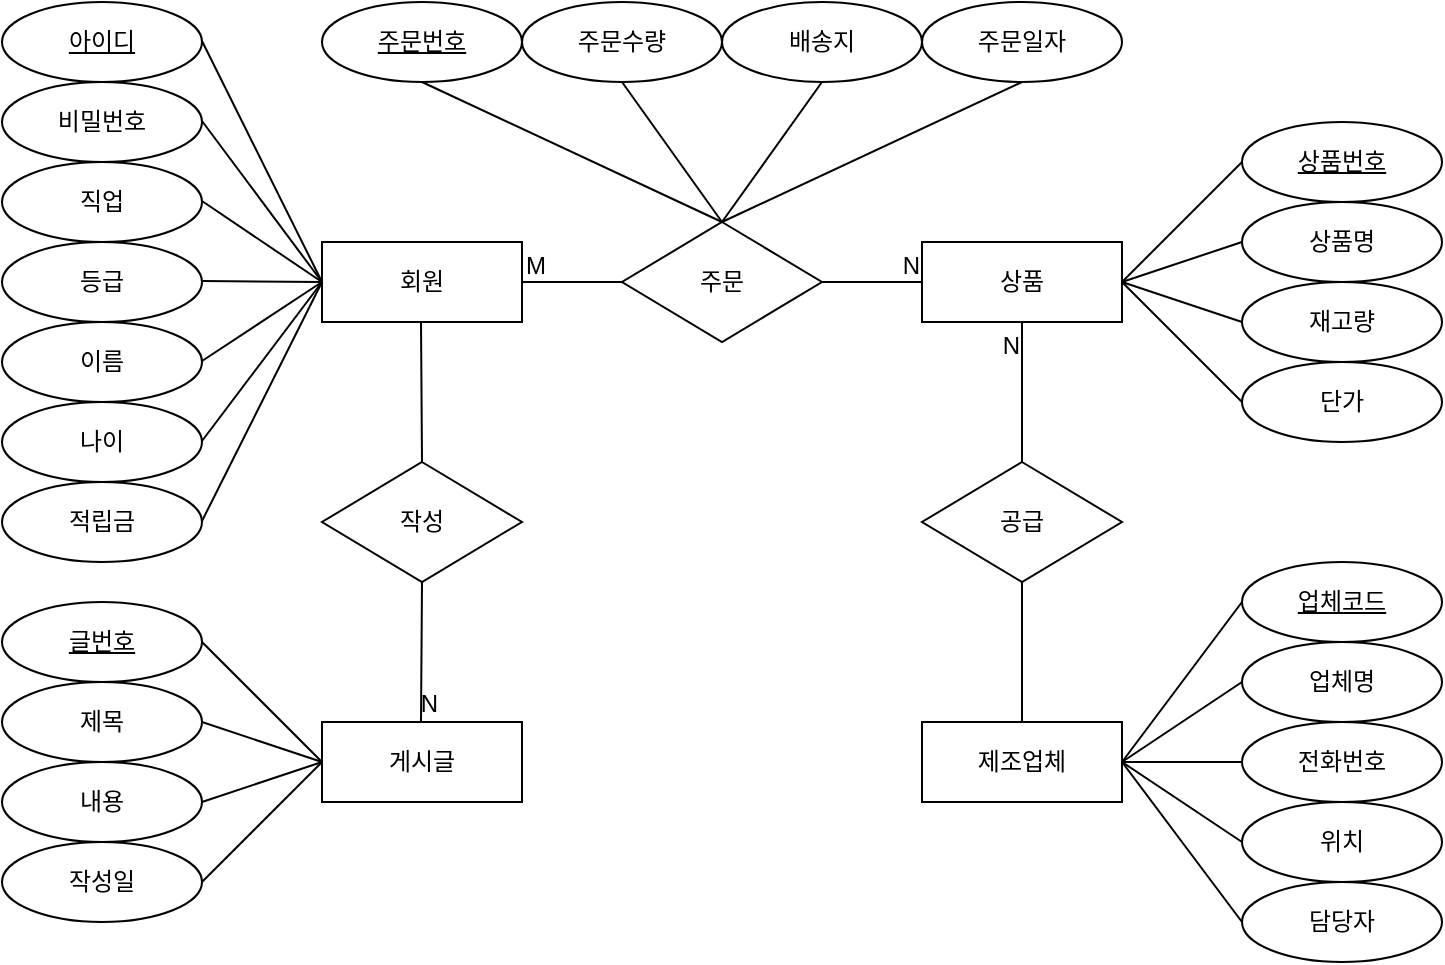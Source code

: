 <mxfile>
    <diagram id="Q1oLHlw_26XbJwxwo8_h" name="Page-1">
        <mxGraphModel dx="702" dy="563" grid="1" gridSize="10" guides="1" tooltips="1" connect="1" arrows="1" fold="1" page="1" pageScale="1" pageWidth="850" pageHeight="1100" math="0" shadow="0">
            <root>
                <mxCell id="0"/>
                <mxCell id="1" parent="0"/>
                <mxCell id="2" value="&lt;div&gt;회원&lt;/div&gt;" style="whiteSpace=wrap;html=1;align=center;" parent="1" vertex="1">
                    <mxGeometry x="160" y="120" width="100" height="40" as="geometry"/>
                </mxCell>
                <mxCell id="4" value="비밀번호" style="ellipse;whiteSpace=wrap;html=1;align=center;" parent="1" vertex="1">
                    <mxGeometry y="40" width="100" height="40" as="geometry"/>
                </mxCell>
                <mxCell id="5" value="아이디" style="ellipse;whiteSpace=wrap;html=1;align=center;fontStyle=4;" parent="1" vertex="1">
                    <mxGeometry width="100" height="40" as="geometry"/>
                </mxCell>
                <mxCell id="6" value="이름" style="ellipse;whiteSpace=wrap;html=1;align=center;" parent="1" vertex="1">
                    <mxGeometry y="160" width="100" height="40" as="geometry"/>
                </mxCell>
                <mxCell id="10" value="나이" style="ellipse;whiteSpace=wrap;html=1;align=center;" parent="1" vertex="1">
                    <mxGeometry y="200" width="100" height="40" as="geometry"/>
                </mxCell>
                <mxCell id="11" value="직업" style="ellipse;whiteSpace=wrap;html=1;align=center;" parent="1" vertex="1">
                    <mxGeometry y="80" width="100" height="40" as="geometry"/>
                </mxCell>
                <mxCell id="13" value="등급" style="ellipse;whiteSpace=wrap;html=1;align=center;" parent="1" vertex="1">
                    <mxGeometry y="120" width="100" height="40" as="geometry"/>
                </mxCell>
                <mxCell id="14" value="적립금" style="ellipse;whiteSpace=wrap;html=1;align=center;" parent="1" vertex="1">
                    <mxGeometry y="240" width="100" height="40" as="geometry"/>
                </mxCell>
                <mxCell id="17" value="" style="endArrow=none;html=1;rounded=0;entryX=0;entryY=0.5;entryDx=0;entryDy=0;" parent="1" target="2" edge="1">
                    <mxGeometry relative="1" as="geometry">
                        <mxPoint x="100" y="19.5" as="sourcePoint"/>
                        <mxPoint x="180" y="110" as="targetPoint"/>
                    </mxGeometry>
                </mxCell>
                <mxCell id="19" value="" style="endArrow=none;html=1;rounded=0;entryX=0;entryY=0.5;entryDx=0;entryDy=0;" parent="1" target="2" edge="1">
                    <mxGeometry relative="1" as="geometry">
                        <mxPoint x="100" y="59.5" as="sourcePoint"/>
                        <mxPoint x="170" y="140" as="targetPoint"/>
                    </mxGeometry>
                </mxCell>
                <mxCell id="21" value="" style="endArrow=none;html=1;rounded=0;entryX=0;entryY=0.5;entryDx=0;entryDy=0;" parent="1" target="2" edge="1">
                    <mxGeometry relative="1" as="geometry">
                        <mxPoint x="100" y="99.5" as="sourcePoint"/>
                        <mxPoint x="170" y="140" as="targetPoint"/>
                    </mxGeometry>
                </mxCell>
                <mxCell id="24" value="" style="endArrow=none;html=1;rounded=0;entryX=0;entryY=0.5;entryDx=0;entryDy=0;" parent="1" target="2" edge="1">
                    <mxGeometry relative="1" as="geometry">
                        <mxPoint x="100" y="139.5" as="sourcePoint"/>
                        <mxPoint x="170" y="140" as="targetPoint"/>
                    </mxGeometry>
                </mxCell>
                <mxCell id="25" value="" style="endArrow=none;html=1;rounded=0;entryX=0;entryY=0.5;entryDx=0;entryDy=0;" parent="1" target="2" edge="1">
                    <mxGeometry relative="1" as="geometry">
                        <mxPoint x="100" y="179.5" as="sourcePoint"/>
                        <mxPoint x="170" y="140" as="targetPoint"/>
                    </mxGeometry>
                </mxCell>
                <mxCell id="26" value="" style="endArrow=none;html=1;rounded=0;entryX=0;entryY=0.5;entryDx=0;entryDy=0;" parent="1" target="2" edge="1">
                    <mxGeometry relative="1" as="geometry">
                        <mxPoint x="100" y="219.5" as="sourcePoint"/>
                        <mxPoint x="170" y="150" as="targetPoint"/>
                    </mxGeometry>
                </mxCell>
                <mxCell id="27" value="" style="endArrow=none;html=1;rounded=0;entryX=0;entryY=0.5;entryDx=0;entryDy=0;" parent="1" target="2" edge="1">
                    <mxGeometry relative="1" as="geometry">
                        <mxPoint x="100" y="259.5" as="sourcePoint"/>
                        <mxPoint x="170" y="140" as="targetPoint"/>
                    </mxGeometry>
                </mxCell>
                <mxCell id="28" value="상품" style="whiteSpace=wrap;html=1;align=center;" parent="1" vertex="1">
                    <mxGeometry x="460" y="120" width="100" height="40" as="geometry"/>
                </mxCell>
                <mxCell id="29" value="상품번호" style="ellipse;whiteSpace=wrap;html=1;align=center;fontStyle=4;" parent="1" vertex="1">
                    <mxGeometry x="620" y="60" width="100" height="40" as="geometry"/>
                </mxCell>
                <mxCell id="30" value="재고량" style="ellipse;whiteSpace=wrap;html=1;align=center;" parent="1" vertex="1">
                    <mxGeometry x="620" y="140" width="100" height="40" as="geometry"/>
                </mxCell>
                <mxCell id="31" value="상품명" style="ellipse;whiteSpace=wrap;html=1;align=center;" parent="1" vertex="1">
                    <mxGeometry x="620" y="100" width="100" height="40" as="geometry"/>
                </mxCell>
                <mxCell id="32" value="단가" style="ellipse;whiteSpace=wrap;html=1;align=center;" parent="1" vertex="1">
                    <mxGeometry x="620" y="180" width="100" height="40" as="geometry"/>
                </mxCell>
                <mxCell id="33" value="" style="endArrow=none;html=1;rounded=0;entryX=0;entryY=0.5;entryDx=0;entryDy=0;exitX=1;exitY=0.5;exitDx=0;exitDy=0;" parent="1" source="28" target="29" edge="1">
                    <mxGeometry relative="1" as="geometry">
                        <mxPoint x="545" y="139.5" as="sourcePoint"/>
                        <mxPoint x="705" y="139.5" as="targetPoint"/>
                    </mxGeometry>
                </mxCell>
                <mxCell id="34" value="" style="endArrow=none;html=1;rounded=0;entryX=0;entryY=0.5;entryDx=0;entryDy=0;exitX=1;exitY=0.5;exitDx=0;exitDy=0;" parent="1" source="28" target="31" edge="1">
                    <mxGeometry relative="1" as="geometry">
                        <mxPoint x="545" y="139.5" as="sourcePoint"/>
                        <mxPoint x="705" y="139.5" as="targetPoint"/>
                    </mxGeometry>
                </mxCell>
                <mxCell id="35" value="" style="endArrow=none;html=1;rounded=0;entryX=0;entryY=0.5;entryDx=0;entryDy=0;exitX=1;exitY=0.5;exitDx=0;exitDy=0;" parent="1" source="28" target="30" edge="1">
                    <mxGeometry relative="1" as="geometry">
                        <mxPoint x="550" y="139.5" as="sourcePoint"/>
                        <mxPoint x="710" y="139.5" as="targetPoint"/>
                    </mxGeometry>
                </mxCell>
                <mxCell id="36" value="" style="endArrow=none;html=1;rounded=0;exitX=1;exitY=0.5;exitDx=0;exitDy=0;entryX=0;entryY=0.5;entryDx=0;entryDy=0;" parent="1" source="28" target="32" edge="1">
                    <mxGeometry relative="1" as="geometry">
                        <mxPoint x="440" y="199.5" as="sourcePoint"/>
                        <mxPoint x="600" y="199.5" as="targetPoint"/>
                    </mxGeometry>
                </mxCell>
                <mxCell id="38" value="제조업체" style="whiteSpace=wrap;html=1;align=center;" parent="1" vertex="1">
                    <mxGeometry x="460" y="360" width="100" height="40" as="geometry"/>
                </mxCell>
                <mxCell id="39" value="업체코드" style="ellipse;whiteSpace=wrap;html=1;align=center;fontStyle=4;" parent="1" vertex="1">
                    <mxGeometry x="620" y="280" width="100" height="40" as="geometry"/>
                </mxCell>
                <mxCell id="40" value="업체명" style="ellipse;whiteSpace=wrap;html=1;align=center;" parent="1" vertex="1">
                    <mxGeometry x="620" y="320" width="100" height="40" as="geometry"/>
                </mxCell>
                <mxCell id="41" value="전화번호" style="ellipse;whiteSpace=wrap;html=1;align=center;" parent="1" vertex="1">
                    <mxGeometry x="620" y="360" width="100" height="40" as="geometry"/>
                </mxCell>
                <mxCell id="42" value="위치" style="ellipse;whiteSpace=wrap;html=1;align=center;" parent="1" vertex="1">
                    <mxGeometry x="620" y="400" width="100" height="40" as="geometry"/>
                </mxCell>
                <mxCell id="43" value="담당자" style="ellipse;whiteSpace=wrap;html=1;align=center;" parent="1" vertex="1">
                    <mxGeometry x="620" y="440" width="100" height="40" as="geometry"/>
                </mxCell>
                <mxCell id="44" value="" style="endArrow=none;html=1;rounded=0;entryX=0;entryY=0.5;entryDx=0;entryDy=0;exitX=1;exitY=0.5;exitDx=0;exitDy=0;" parent="1" source="38" target="39" edge="1">
                    <mxGeometry relative="1" as="geometry">
                        <mxPoint x="430" y="259.5" as="sourcePoint"/>
                        <mxPoint x="590" y="259.5" as="targetPoint"/>
                    </mxGeometry>
                </mxCell>
                <mxCell id="45" value="" style="endArrow=none;html=1;rounded=0;entryX=0;entryY=0.5;entryDx=0;entryDy=0;exitX=1;exitY=0.5;exitDx=0;exitDy=0;" parent="1" source="38" target="40" edge="1">
                    <mxGeometry relative="1" as="geometry">
                        <mxPoint x="430" y="290" as="sourcePoint"/>
                        <mxPoint x="590" y="290" as="targetPoint"/>
                    </mxGeometry>
                </mxCell>
                <mxCell id="46" value="" style="endArrow=none;html=1;rounded=0;entryX=0;entryY=0.5;entryDx=0;entryDy=0;exitX=1;exitY=0.5;exitDx=0;exitDy=0;" parent="1" source="38" target="41" edge="1">
                    <mxGeometry relative="1" as="geometry">
                        <mxPoint x="430" y="290" as="sourcePoint"/>
                        <mxPoint x="590" y="290" as="targetPoint"/>
                    </mxGeometry>
                </mxCell>
                <mxCell id="47" value="" style="endArrow=none;html=1;rounded=0;entryX=0;entryY=0.5;entryDx=0;entryDy=0;exitX=1;exitY=0.5;exitDx=0;exitDy=0;" parent="1" source="38" target="42" edge="1">
                    <mxGeometry relative="1" as="geometry">
                        <mxPoint x="430" y="290" as="sourcePoint"/>
                        <mxPoint x="590" y="290" as="targetPoint"/>
                    </mxGeometry>
                </mxCell>
                <mxCell id="50" value="" style="endArrow=none;html=1;rounded=0;exitX=1;exitY=0.5;exitDx=0;exitDy=0;entryX=0;entryY=0.5;entryDx=0;entryDy=0;" parent="1" source="38" target="43" edge="1">
                    <mxGeometry relative="1" as="geometry">
                        <mxPoint x="430" y="290" as="sourcePoint"/>
                        <mxPoint x="590" y="410" as="targetPoint"/>
                    </mxGeometry>
                </mxCell>
                <mxCell id="51" value="게시글" style="whiteSpace=wrap;html=1;align=center;" parent="1" vertex="1">
                    <mxGeometry x="160" y="360" width="100" height="40" as="geometry"/>
                </mxCell>
                <mxCell id="52" value="제목&lt;span style=&quot;font-family: monospace; font-size: 0px; text-align: start; text-wrap-mode: nowrap;&quot;&gt;%3CmxGraphModel%3E%3Croot%3E%3CmxCell%20id%3D%220%22%2F%3E%3CmxCell%20id%3D%221%22%20parent%3D%220%22%2F%3E%3CmxCell%20id%3D%222%22%20value%3D%22%EC%A0%84%ED%99%94%EB%B2%88%ED%98%B8%22%20style%3D%22ellipse%3BwhiteSpace%3Dwrap%3Bhtml%3D1%3Balign%3Dcenter%3B%22%20vertex%3D%221%22%20parent%3D%221%22%3E%3CmxGeometry%20x%3D%22480%22%20y%3D%22320%22%20width%3D%22100%22%20height%3D%2240%22%20as%3D%22geometry%22%2F%3E%3C%2FmxCell%3E%3C%2Froot%3E%3C%2FmxGraphModel%3E&lt;/span&gt;" style="ellipse;whiteSpace=wrap;html=1;align=center;" parent="1" vertex="1">
                    <mxGeometry y="340" width="100" height="40" as="geometry"/>
                </mxCell>
                <mxCell id="53" value="내용" style="ellipse;whiteSpace=wrap;html=1;align=center;" parent="1" vertex="1">
                    <mxGeometry y="380" width="100" height="40" as="geometry"/>
                </mxCell>
                <mxCell id="54" value="작성일" style="ellipse;whiteSpace=wrap;html=1;align=center;" parent="1" vertex="1">
                    <mxGeometry y="420" width="100" height="40" as="geometry"/>
                </mxCell>
                <mxCell id="55" value="글번호" style="ellipse;whiteSpace=wrap;html=1;align=center;fontStyle=4;" parent="1" vertex="1">
                    <mxGeometry y="300" width="100" height="40" as="geometry"/>
                </mxCell>
                <mxCell id="57" value="" style="endArrow=none;html=1;rounded=0;exitX=1;exitY=0.5;exitDx=0;exitDy=0;entryX=0;entryY=0.5;entryDx=0;entryDy=0;" parent="1" source="55" target="51" edge="1">
                    <mxGeometry relative="1" as="geometry">
                        <mxPoint x="30" y="290" as="sourcePoint"/>
                        <mxPoint x="190" y="290" as="targetPoint"/>
                    </mxGeometry>
                </mxCell>
                <mxCell id="58" value="" style="endArrow=none;html=1;rounded=0;exitX=1;exitY=0.5;exitDx=0;exitDy=0;entryX=0;entryY=0.5;entryDx=0;entryDy=0;" parent="1" source="52" target="51" edge="1">
                    <mxGeometry relative="1" as="geometry">
                        <mxPoint x="30" y="290" as="sourcePoint"/>
                        <mxPoint x="190" y="290" as="targetPoint"/>
                    </mxGeometry>
                </mxCell>
                <mxCell id="59" value="" style="endArrow=none;html=1;rounded=0;exitX=1;exitY=0.5;exitDx=0;exitDy=0;entryX=0;entryY=0.5;entryDx=0;entryDy=0;" parent="1" source="53" target="51" edge="1">
                    <mxGeometry relative="1" as="geometry">
                        <mxPoint x="30" y="290" as="sourcePoint"/>
                        <mxPoint x="190" y="290" as="targetPoint"/>
                    </mxGeometry>
                </mxCell>
                <mxCell id="60" value="" style="endArrow=none;html=1;rounded=0;exitX=1;exitY=0.5;exitDx=0;exitDy=0;entryX=0;entryY=0.5;entryDx=0;entryDy=0;" parent="1" source="54" target="51" edge="1">
                    <mxGeometry relative="1" as="geometry">
                        <mxPoint x="30" y="290" as="sourcePoint"/>
                        <mxPoint x="190" y="290" as="targetPoint"/>
                    </mxGeometry>
                </mxCell>
                <mxCell id="67" value="" style="endArrow=none;html=1;rounded=0;exitX=1;exitY=0.5;exitDx=0;exitDy=0;entryX=0;entryY=0.5;entryDx=0;entryDy=0;" parent="1" source="61" target="28" edge="1">
                    <mxGeometry relative="1" as="geometry">
                        <mxPoint x="300" y="290" as="sourcePoint"/>
                        <mxPoint x="460" y="290" as="targetPoint"/>
                    </mxGeometry>
                </mxCell>
                <mxCell id="69" value="N" style="resizable=0;html=1;whiteSpace=wrap;align=right;verticalAlign=bottom;" parent="67" connectable="0" vertex="1">
                    <mxGeometry x="1" relative="1" as="geometry"/>
                </mxCell>
                <mxCell id="70" value="주문번호" style="ellipse;whiteSpace=wrap;html=1;align=center;fontStyle=4;" parent="1" vertex="1">
                    <mxGeometry x="160" width="100" height="40" as="geometry"/>
                </mxCell>
                <mxCell id="71" value="주문수량" style="ellipse;whiteSpace=wrap;html=1;align=center;" parent="1" vertex="1">
                    <mxGeometry x="260" width="100" height="40" as="geometry"/>
                </mxCell>
                <mxCell id="72" value="배송지&lt;span style=&quot;font-family: monospace; font-size: 0px; text-align: start; text-wrap-mode: nowrap;&quot;&gt;%3CmxGraphModel%3E%3Croot%3E%3CmxCell%20id%3D%220%22%2F%3E%3CmxCell%20id%3D%221%22%20parent%3D%220%22%2F%3E%3CmxCell%20id%3D%222%22%20value%3D%22%EC%A3%BC%EB%AC%B8%EC%88%98%EB%9F%89%22%20style%3D%22ellipse%3BwhiteSpace%3Dwrap%3Bhtml%3D1%3Balign%3Dcenter%3B%22%20vertex%3D%221%22%20parent%3D%221%22%3E%3CmxGeometry%20x%3D%22330%22%20y%3D%22270%22%20width%3D%22100%22%20height%3D%2240%22%20as%3D%22geometry%22%2F%3E%3C%2FmxCell%3E%3C%2Froot%3E%3C%2FmxGraphModel%3E&lt;/span&gt;" style="ellipse;whiteSpace=wrap;html=1;align=center;" parent="1" vertex="1">
                    <mxGeometry x="360" width="100" height="40" as="geometry"/>
                </mxCell>
                <mxCell id="73" value="주문일자" style="ellipse;whiteSpace=wrap;html=1;align=center;" parent="1" vertex="1">
                    <mxGeometry x="460" width="100" height="40" as="geometry"/>
                </mxCell>
                <mxCell id="75" value="" style="endArrow=none;html=1;rounded=0;exitX=0.5;exitY=1;exitDx=0;exitDy=0;entryX=0.5;entryY=0;entryDx=0;entryDy=0;" parent="1" source="70" target="61" edge="1">
                    <mxGeometry relative="1" as="geometry">
                        <mxPoint x="300" y="290" as="sourcePoint"/>
                        <mxPoint x="460" y="290" as="targetPoint"/>
                    </mxGeometry>
                </mxCell>
                <mxCell id="79" value="" style="endArrow=none;html=1;rounded=0;exitX=0.5;exitY=1;exitDx=0;exitDy=0;entryX=0.5;entryY=0;entryDx=0;entryDy=0;" parent="1" source="71" target="61" edge="1">
                    <mxGeometry relative="1" as="geometry">
                        <mxPoint x="300" y="290" as="sourcePoint"/>
                        <mxPoint x="460" y="290" as="targetPoint"/>
                    </mxGeometry>
                </mxCell>
                <mxCell id="80" value="" style="endArrow=none;html=1;rounded=0;exitX=0.5;exitY=1;exitDx=0;exitDy=0;entryX=0.5;entryY=0;entryDx=0;entryDy=0;" parent="1" source="72" target="61" edge="1">
                    <mxGeometry relative="1" as="geometry">
                        <mxPoint x="300" y="290" as="sourcePoint"/>
                        <mxPoint x="360" y="110" as="targetPoint"/>
                    </mxGeometry>
                </mxCell>
                <mxCell id="81" value="" style="endArrow=none;html=1;rounded=0;exitX=0.5;exitY=0;exitDx=0;exitDy=0;entryX=0.5;entryY=1;entryDx=0;entryDy=0;" parent="1" source="61" target="73" edge="1">
                    <mxGeometry relative="1" as="geometry">
                        <mxPoint x="300" y="290" as="sourcePoint"/>
                        <mxPoint x="460" y="290" as="targetPoint"/>
                    </mxGeometry>
                </mxCell>
                <mxCell id="83" value="" style="endArrow=none;html=1;rounded=0;entryX=0.5;entryY=1;entryDx=0;entryDy=0;exitX=0.5;exitY=0;exitDx=0;exitDy=0;" parent="1" source="82" target="28" edge="1">
                    <mxGeometry relative="1" as="geometry">
                        <mxPoint x="300" y="290" as="sourcePoint"/>
                        <mxPoint x="460" y="290" as="targetPoint"/>
                    </mxGeometry>
                </mxCell>
                <mxCell id="84" value="N" style="resizable=0;html=1;whiteSpace=wrap;align=right;verticalAlign=bottom;" parent="83" connectable="0" vertex="1">
                    <mxGeometry x="1" relative="1" as="geometry">
                        <mxPoint y="20" as="offset"/>
                    </mxGeometry>
                </mxCell>
                <mxCell id="89" value="" style="endArrow=none;html=1;rounded=0;exitX=0.5;exitY=1;exitDx=0;exitDy=0;entryX=0.5;entryY=0;entryDx=0;entryDy=0;" parent="1" edge="1" source="91">
                    <mxGeometry relative="1" as="geometry">
                        <mxPoint x="209.5" y="160" as="sourcePoint"/>
                        <mxPoint x="209.5" y="360" as="targetPoint"/>
                    </mxGeometry>
                </mxCell>
                <mxCell id="90" value="N" style="resizable=0;html=1;whiteSpace=wrap;align=right;verticalAlign=bottom;" parent="89" connectable="0" vertex="1">
                    <mxGeometry x="1" relative="1" as="geometry">
                        <mxPoint x="10" as="offset"/>
                    </mxGeometry>
                </mxCell>
                <mxCell id="_cYg4DY9zZZNnixN5lxp-91" value="" style="endArrow=none;html=1;rounded=0;exitX=1;exitY=0.5;exitDx=0;exitDy=0;entryX=0;entryY=0.5;entryDx=0;entryDy=0;" edge="1" parent="1" source="2" target="61">
                    <mxGeometry relative="1" as="geometry">
                        <mxPoint x="260" y="140" as="sourcePoint"/>
                        <mxPoint x="460" y="140" as="targetPoint"/>
                    </mxGeometry>
                </mxCell>
                <mxCell id="_cYg4DY9zZZNnixN5lxp-92" value="M" style="resizable=0;html=1;whiteSpace=wrap;align=left;verticalAlign=bottom;" connectable="0" vertex="1" parent="_cYg4DY9zZZNnixN5lxp-91">
                    <mxGeometry x="-1" relative="1" as="geometry"/>
                </mxCell>
                <mxCell id="61" value="주문" style="shape=rhombus;perimeter=rhombusPerimeter;whiteSpace=wrap;html=1;align=center;" parent="1" vertex="1">
                    <mxGeometry x="310" y="110" width="100" height="60" as="geometry"/>
                </mxCell>
                <mxCell id="_cYg4DY9zZZNnixN5lxp-94" value="" style="endArrow=none;html=1;rounded=0;exitX=0.5;exitY=1;exitDx=0;exitDy=0;entryX=0.5;entryY=0;entryDx=0;entryDy=0;" edge="1" parent="1" target="91">
                    <mxGeometry relative="1" as="geometry">
                        <mxPoint x="209.5" y="160" as="sourcePoint"/>
                        <mxPoint x="209.5" y="360" as="targetPoint"/>
                    </mxGeometry>
                </mxCell>
                <mxCell id="91" value="작성" style="shape=rhombus;perimeter=rhombusPerimeter;whiteSpace=wrap;html=1;align=center;" parent="1" vertex="1">
                    <mxGeometry x="160" y="230" width="100" height="60" as="geometry"/>
                </mxCell>
                <mxCell id="_cYg4DY9zZZNnixN5lxp-96" value="" style="endArrow=none;html=1;rounded=0;entryX=0.5;entryY=1;entryDx=0;entryDy=0;exitX=0.5;exitY=0;exitDx=0;exitDy=0;" edge="1" parent="1" source="38" target="82">
                    <mxGeometry relative="1" as="geometry">
                        <mxPoint x="510" y="360" as="sourcePoint"/>
                        <mxPoint x="510" y="160" as="targetPoint"/>
                    </mxGeometry>
                </mxCell>
                <mxCell id="82" value="공급" style="shape=rhombus;perimeter=rhombusPerimeter;whiteSpace=wrap;html=1;align=center;" parent="1" vertex="1">
                    <mxGeometry x="460" y="230" width="100" height="60" as="geometry"/>
                </mxCell>
            </root>
        </mxGraphModel>
    </diagram>
    <diagram id="DcQCezZd9K23nTQkh1Va" name="Page-2">
        <mxGraphModel dx="702" dy="563" grid="1" gridSize="10" guides="1" tooltips="1" connect="1" arrows="1" fold="1" page="1" pageScale="1" pageWidth="850" pageHeight="1100" math="0" shadow="0">
            <root>
                <mxCell id="0"/>
                <mxCell id="1" parent="0"/>
                <mxCell id="TeZW9Mh_biQxaBwHtClR-1" value="회원" style="shape=table;startSize=30;container=1;collapsible=1;childLayout=tableLayout;fixedRows=1;rowLines=0;fontStyle=1;align=center;resizeLast=1;html=1;" parent="1" vertex="1">
                    <mxGeometry y="70" width="180" height="240" as="geometry"/>
                </mxCell>
                <mxCell id="TeZW9Mh_biQxaBwHtClR-2" value="" style="shape=tableRow;horizontal=0;startSize=0;swimlaneHead=0;swimlaneBody=0;fillColor=none;collapsible=0;dropTarget=0;points=[[0,0.5],[1,0.5]];portConstraint=eastwest;top=0;left=0;right=0;bottom=1;" parent="TeZW9Mh_biQxaBwHtClR-1" vertex="1">
                    <mxGeometry y="30" width="180" height="30" as="geometry"/>
                </mxCell>
                <mxCell id="TeZW9Mh_biQxaBwHtClR-3" value="PK" style="shape=partialRectangle;connectable=0;fillColor=none;top=0;left=0;bottom=0;right=0;fontStyle=1;overflow=hidden;whiteSpace=wrap;html=1;" parent="TeZW9Mh_biQxaBwHtClR-2" vertex="1">
                    <mxGeometry width="30" height="30" as="geometry">
                        <mxRectangle width="30" height="30" as="alternateBounds"/>
                    </mxGeometry>
                </mxCell>
                <mxCell id="TeZW9Mh_biQxaBwHtClR-4" value="아이디" style="shape=partialRectangle;connectable=0;fillColor=none;top=0;left=0;bottom=0;right=0;align=left;spacingLeft=6;fontStyle=5;overflow=hidden;whiteSpace=wrap;html=1;" parent="TeZW9Mh_biQxaBwHtClR-2" vertex="1">
                    <mxGeometry x="30" width="150" height="30" as="geometry">
                        <mxRectangle width="150" height="30" as="alternateBounds"/>
                    </mxGeometry>
                </mxCell>
                <mxCell id="TeZW9Mh_biQxaBwHtClR-5" value="" style="shape=tableRow;horizontal=0;startSize=0;swimlaneHead=0;swimlaneBody=0;fillColor=none;collapsible=0;dropTarget=0;points=[[0,0.5],[1,0.5]];portConstraint=eastwest;top=0;left=0;right=0;bottom=0;" parent="TeZW9Mh_biQxaBwHtClR-1" vertex="1">
                    <mxGeometry y="60" width="180" height="30" as="geometry"/>
                </mxCell>
                <mxCell id="TeZW9Mh_biQxaBwHtClR-6" value="" style="shape=partialRectangle;connectable=0;fillColor=none;top=0;left=0;bottom=0;right=0;editable=1;overflow=hidden;whiteSpace=wrap;html=1;" parent="TeZW9Mh_biQxaBwHtClR-5" vertex="1">
                    <mxGeometry width="30" height="30" as="geometry">
                        <mxRectangle width="30" height="30" as="alternateBounds"/>
                    </mxGeometry>
                </mxCell>
                <mxCell id="TeZW9Mh_biQxaBwHtClR-7" value="비밀번호" style="shape=partialRectangle;connectable=0;fillColor=none;top=0;left=0;bottom=0;right=0;align=left;spacingLeft=6;overflow=hidden;whiteSpace=wrap;html=1;" parent="TeZW9Mh_biQxaBwHtClR-5" vertex="1">
                    <mxGeometry x="30" width="150" height="30" as="geometry">
                        <mxRectangle width="150" height="30" as="alternateBounds"/>
                    </mxGeometry>
                </mxCell>
                <mxCell id="TeZW9Mh_biQxaBwHtClR-8" value="" style="shape=tableRow;horizontal=0;startSize=0;swimlaneHead=0;swimlaneBody=0;fillColor=none;collapsible=0;dropTarget=0;points=[[0,0.5],[1,0.5]];portConstraint=eastwest;top=0;left=0;right=0;bottom=0;" parent="TeZW9Mh_biQxaBwHtClR-1" vertex="1">
                    <mxGeometry y="90" width="180" height="30" as="geometry"/>
                </mxCell>
                <mxCell id="TeZW9Mh_biQxaBwHtClR-9" value="" style="shape=partialRectangle;connectable=0;fillColor=none;top=0;left=0;bottom=0;right=0;editable=1;overflow=hidden;whiteSpace=wrap;html=1;" parent="TeZW9Mh_biQxaBwHtClR-8" vertex="1">
                    <mxGeometry width="30" height="30" as="geometry">
                        <mxRectangle width="30" height="30" as="alternateBounds"/>
                    </mxGeometry>
                </mxCell>
                <mxCell id="TeZW9Mh_biQxaBwHtClR-10" value="이름" style="shape=partialRectangle;connectable=0;fillColor=none;top=0;left=0;bottom=0;right=0;align=left;spacingLeft=6;overflow=hidden;whiteSpace=wrap;html=1;" parent="TeZW9Mh_biQxaBwHtClR-8" vertex="1">
                    <mxGeometry x="30" width="150" height="30" as="geometry">
                        <mxRectangle width="150" height="30" as="alternateBounds"/>
                    </mxGeometry>
                </mxCell>
                <mxCell id="TeZW9Mh_biQxaBwHtClR-11" value="" style="shape=tableRow;horizontal=0;startSize=0;swimlaneHead=0;swimlaneBody=0;fillColor=none;collapsible=0;dropTarget=0;points=[[0,0.5],[1,0.5]];portConstraint=eastwest;top=0;left=0;right=0;bottom=0;" parent="TeZW9Mh_biQxaBwHtClR-1" vertex="1">
                    <mxGeometry y="120" width="180" height="30" as="geometry"/>
                </mxCell>
                <mxCell id="TeZW9Mh_biQxaBwHtClR-12" value="" style="shape=partialRectangle;connectable=0;fillColor=none;top=0;left=0;bottom=0;right=0;editable=1;overflow=hidden;whiteSpace=wrap;html=1;" parent="TeZW9Mh_biQxaBwHtClR-11" vertex="1">
                    <mxGeometry width="30" height="30" as="geometry">
                        <mxRectangle width="30" height="30" as="alternateBounds"/>
                    </mxGeometry>
                </mxCell>
                <mxCell id="TeZW9Mh_biQxaBwHtClR-13" value="나이" style="shape=partialRectangle;connectable=0;fillColor=none;top=0;left=0;bottom=0;right=0;align=left;spacingLeft=6;overflow=hidden;whiteSpace=wrap;html=1;" parent="TeZW9Mh_biQxaBwHtClR-11" vertex="1">
                    <mxGeometry x="30" width="150" height="30" as="geometry">
                        <mxRectangle width="150" height="30" as="alternateBounds"/>
                    </mxGeometry>
                </mxCell>
                <mxCell id="TeZW9Mh_biQxaBwHtClR-14" value="" style="shape=tableRow;horizontal=0;startSize=0;swimlaneHead=0;swimlaneBody=0;fillColor=none;collapsible=0;dropTarget=0;points=[[0,0.5],[1,0.5]];portConstraint=eastwest;top=0;left=0;right=0;bottom=0;" parent="TeZW9Mh_biQxaBwHtClR-1" vertex="1">
                    <mxGeometry y="150" width="180" height="30" as="geometry"/>
                </mxCell>
                <mxCell id="TeZW9Mh_biQxaBwHtClR-15" value="" style="shape=partialRectangle;connectable=0;fillColor=none;top=0;left=0;bottom=0;right=0;editable=1;overflow=hidden;whiteSpace=wrap;html=1;" parent="TeZW9Mh_biQxaBwHtClR-14" vertex="1">
                    <mxGeometry width="30" height="30" as="geometry">
                        <mxRectangle width="30" height="30" as="alternateBounds"/>
                    </mxGeometry>
                </mxCell>
                <mxCell id="TeZW9Mh_biQxaBwHtClR-16" value="직업" style="shape=partialRectangle;connectable=0;fillColor=none;top=0;left=0;bottom=0;right=0;align=left;spacingLeft=6;overflow=hidden;whiteSpace=wrap;html=1;" parent="TeZW9Mh_biQxaBwHtClR-14" vertex="1">
                    <mxGeometry x="30" width="150" height="30" as="geometry">
                        <mxRectangle width="150" height="30" as="alternateBounds"/>
                    </mxGeometry>
                </mxCell>
                <mxCell id="TeZW9Mh_biQxaBwHtClR-17" value="" style="shape=tableRow;horizontal=0;startSize=0;swimlaneHead=0;swimlaneBody=0;fillColor=none;collapsible=0;dropTarget=0;points=[[0,0.5],[1,0.5]];portConstraint=eastwest;top=0;left=0;right=0;bottom=0;" parent="TeZW9Mh_biQxaBwHtClR-1" vertex="1">
                    <mxGeometry y="180" width="180" height="30" as="geometry"/>
                </mxCell>
                <mxCell id="TeZW9Mh_biQxaBwHtClR-18" value="" style="shape=partialRectangle;connectable=0;fillColor=none;top=0;left=0;bottom=0;right=0;editable=1;overflow=hidden;whiteSpace=wrap;html=1;" parent="TeZW9Mh_biQxaBwHtClR-17" vertex="1">
                    <mxGeometry width="30" height="30" as="geometry">
                        <mxRectangle width="30" height="30" as="alternateBounds"/>
                    </mxGeometry>
                </mxCell>
                <mxCell id="TeZW9Mh_biQxaBwHtClR-19" value="등급" style="shape=partialRectangle;connectable=0;fillColor=none;top=0;left=0;bottom=0;right=0;align=left;spacingLeft=6;overflow=hidden;whiteSpace=wrap;html=1;" parent="TeZW9Mh_biQxaBwHtClR-17" vertex="1">
                    <mxGeometry x="30" width="150" height="30" as="geometry">
                        <mxRectangle width="150" height="30" as="alternateBounds"/>
                    </mxGeometry>
                </mxCell>
                <mxCell id="TeZW9Mh_biQxaBwHtClR-20" value="" style="shape=tableRow;horizontal=0;startSize=0;swimlaneHead=0;swimlaneBody=0;fillColor=none;collapsible=0;dropTarget=0;points=[[0,0.5],[1,0.5]];portConstraint=eastwest;top=0;left=0;right=0;bottom=0;" parent="TeZW9Mh_biQxaBwHtClR-1" vertex="1">
                    <mxGeometry y="210" width="180" height="30" as="geometry"/>
                </mxCell>
                <mxCell id="TeZW9Mh_biQxaBwHtClR-21" value="" style="shape=partialRectangle;connectable=0;fillColor=none;top=0;left=0;bottom=0;right=0;editable=1;overflow=hidden;whiteSpace=wrap;html=1;" parent="TeZW9Mh_biQxaBwHtClR-20" vertex="1">
                    <mxGeometry width="30" height="30" as="geometry">
                        <mxRectangle width="30" height="30" as="alternateBounds"/>
                    </mxGeometry>
                </mxCell>
                <mxCell id="TeZW9Mh_biQxaBwHtClR-22" value="적립금" style="shape=partialRectangle;connectable=0;fillColor=none;top=0;left=0;bottom=0;right=0;align=left;spacingLeft=6;overflow=hidden;whiteSpace=wrap;html=1;" parent="TeZW9Mh_biQxaBwHtClR-20" vertex="1">
                    <mxGeometry x="30" width="150" height="30" as="geometry">
                        <mxRectangle width="150" height="30" as="alternateBounds"/>
                    </mxGeometry>
                </mxCell>
                <mxCell id="HNhzIJGwAr4_HzQuzcpD-1" value="상품" style="shape=table;startSize=30;container=1;collapsible=1;childLayout=tableLayout;fixedRows=1;rowLines=0;fontStyle=1;align=center;resizeLast=1;html=1;" parent="1" vertex="1">
                    <mxGeometry x="400" y="310" width="180" height="180" as="geometry"/>
                </mxCell>
                <mxCell id="HNhzIJGwAr4_HzQuzcpD-2" value="" style="shape=tableRow;horizontal=0;startSize=0;swimlaneHead=0;swimlaneBody=0;fillColor=none;collapsible=0;dropTarget=0;points=[[0,0.5],[1,0.5]];portConstraint=eastwest;top=0;left=0;right=0;bottom=1;" parent="HNhzIJGwAr4_HzQuzcpD-1" vertex="1">
                    <mxGeometry y="30" width="180" height="30" as="geometry"/>
                </mxCell>
                <mxCell id="HNhzIJGwAr4_HzQuzcpD-3" value="PK" style="shape=partialRectangle;connectable=0;fillColor=none;top=0;left=0;bottom=0;right=0;fontStyle=1;overflow=hidden;whiteSpace=wrap;html=1;" parent="HNhzIJGwAr4_HzQuzcpD-2" vertex="1">
                    <mxGeometry width="30" height="30" as="geometry">
                        <mxRectangle width="30" height="30" as="alternateBounds"/>
                    </mxGeometry>
                </mxCell>
                <mxCell id="HNhzIJGwAr4_HzQuzcpD-4" value="상품번호" style="shape=partialRectangle;connectable=0;fillColor=none;top=0;left=0;bottom=0;right=0;align=left;spacingLeft=6;fontStyle=5;overflow=hidden;whiteSpace=wrap;html=1;" parent="HNhzIJGwAr4_HzQuzcpD-2" vertex="1">
                    <mxGeometry x="30" width="150" height="30" as="geometry">
                        <mxRectangle width="150" height="30" as="alternateBounds"/>
                    </mxGeometry>
                </mxCell>
                <mxCell id="Jh6LUhlYipl6mn8biIx2-47" value="" style="shape=tableRow;horizontal=0;startSize=0;swimlaneHead=0;swimlaneBody=0;fillColor=none;collapsible=0;dropTarget=0;points=[[0,0.5],[1,0.5]];portConstraint=eastwest;top=0;left=0;right=0;bottom=1;" parent="HNhzIJGwAr4_HzQuzcpD-1" vertex="1">
                    <mxGeometry y="60" width="180" height="30" as="geometry"/>
                </mxCell>
                <mxCell id="Jh6LUhlYipl6mn8biIx2-48" value="FK" style="shape=partialRectangle;connectable=0;fillColor=none;top=0;left=0;bottom=0;right=0;fontStyle=1;overflow=hidden;whiteSpace=wrap;html=1;" parent="Jh6LUhlYipl6mn8biIx2-47" vertex="1">
                    <mxGeometry width="30" height="30" as="geometry">
                        <mxRectangle width="30" height="30" as="alternateBounds"/>
                    </mxGeometry>
                </mxCell>
                <mxCell id="Jh6LUhlYipl6mn8biIx2-49" value="업체코드" style="shape=partialRectangle;connectable=0;fillColor=none;top=0;left=0;bottom=0;right=0;align=left;spacingLeft=6;fontStyle=5;overflow=hidden;whiteSpace=wrap;html=1;" parent="Jh6LUhlYipl6mn8biIx2-47" vertex="1">
                    <mxGeometry x="30" width="150" height="30" as="geometry">
                        <mxRectangle width="150" height="30" as="alternateBounds"/>
                    </mxGeometry>
                </mxCell>
                <mxCell id="HNhzIJGwAr4_HzQuzcpD-5" value="" style="shape=tableRow;horizontal=0;startSize=0;swimlaneHead=0;swimlaneBody=0;fillColor=none;collapsible=0;dropTarget=0;points=[[0,0.5],[1,0.5]];portConstraint=eastwest;top=0;left=0;right=0;bottom=0;" parent="HNhzIJGwAr4_HzQuzcpD-1" vertex="1">
                    <mxGeometry y="90" width="180" height="30" as="geometry"/>
                </mxCell>
                <mxCell id="HNhzIJGwAr4_HzQuzcpD-6" value="" style="shape=partialRectangle;connectable=0;fillColor=none;top=0;left=0;bottom=0;right=0;editable=1;overflow=hidden;whiteSpace=wrap;html=1;" parent="HNhzIJGwAr4_HzQuzcpD-5" vertex="1">
                    <mxGeometry width="30" height="30" as="geometry">
                        <mxRectangle width="30" height="30" as="alternateBounds"/>
                    </mxGeometry>
                </mxCell>
                <mxCell id="HNhzIJGwAr4_HzQuzcpD-7" value="상품명" style="shape=partialRectangle;connectable=0;fillColor=none;top=0;left=0;bottom=0;right=0;align=left;spacingLeft=6;overflow=hidden;whiteSpace=wrap;html=1;" parent="HNhzIJGwAr4_HzQuzcpD-5" vertex="1">
                    <mxGeometry x="30" width="150" height="30" as="geometry">
                        <mxRectangle width="150" height="30" as="alternateBounds"/>
                    </mxGeometry>
                </mxCell>
                <mxCell id="HNhzIJGwAr4_HzQuzcpD-8" value="" style="shape=tableRow;horizontal=0;startSize=0;swimlaneHead=0;swimlaneBody=0;fillColor=none;collapsible=0;dropTarget=0;points=[[0,0.5],[1,0.5]];portConstraint=eastwest;top=0;left=0;right=0;bottom=0;" parent="HNhzIJGwAr4_HzQuzcpD-1" vertex="1">
                    <mxGeometry y="120" width="180" height="30" as="geometry"/>
                </mxCell>
                <mxCell id="HNhzIJGwAr4_HzQuzcpD-9" value="" style="shape=partialRectangle;connectable=0;fillColor=none;top=0;left=0;bottom=0;right=0;editable=1;overflow=hidden;whiteSpace=wrap;html=1;" parent="HNhzIJGwAr4_HzQuzcpD-8" vertex="1">
                    <mxGeometry width="30" height="30" as="geometry">
                        <mxRectangle width="30" height="30" as="alternateBounds"/>
                    </mxGeometry>
                </mxCell>
                <mxCell id="HNhzIJGwAr4_HzQuzcpD-10" value="재고량" style="shape=partialRectangle;connectable=0;fillColor=none;top=0;left=0;bottom=0;right=0;align=left;spacingLeft=6;overflow=hidden;whiteSpace=wrap;html=1;" parent="HNhzIJGwAr4_HzQuzcpD-8" vertex="1">
                    <mxGeometry x="30" width="150" height="30" as="geometry">
                        <mxRectangle width="150" height="30" as="alternateBounds"/>
                    </mxGeometry>
                </mxCell>
                <mxCell id="HNhzIJGwAr4_HzQuzcpD-11" value="" style="shape=tableRow;horizontal=0;startSize=0;swimlaneHead=0;swimlaneBody=0;fillColor=none;collapsible=0;dropTarget=0;points=[[0,0.5],[1,0.5]];portConstraint=eastwest;top=0;left=0;right=0;bottom=0;" parent="HNhzIJGwAr4_HzQuzcpD-1" vertex="1">
                    <mxGeometry y="150" width="180" height="30" as="geometry"/>
                </mxCell>
                <mxCell id="HNhzIJGwAr4_HzQuzcpD-12" value="" style="shape=partialRectangle;connectable=0;fillColor=none;top=0;left=0;bottom=0;right=0;editable=1;overflow=hidden;whiteSpace=wrap;html=1;" parent="HNhzIJGwAr4_HzQuzcpD-11" vertex="1">
                    <mxGeometry width="30" height="30" as="geometry">
                        <mxRectangle width="30" height="30" as="alternateBounds"/>
                    </mxGeometry>
                </mxCell>
                <mxCell id="HNhzIJGwAr4_HzQuzcpD-13" value="단가" style="shape=partialRectangle;connectable=0;fillColor=none;top=0;left=0;bottom=0;right=0;align=left;spacingLeft=6;overflow=hidden;whiteSpace=wrap;html=1;" parent="HNhzIJGwAr4_HzQuzcpD-11" vertex="1">
                    <mxGeometry x="30" width="150" height="30" as="geometry">
                        <mxRectangle width="150" height="30" as="alternateBounds"/>
                    </mxGeometry>
                </mxCell>
                <mxCell id="pO7BD3540jrlB-7hhJsf-1" value="제조업체" style="shape=table;startSize=30;container=1;collapsible=1;childLayout=tableLayout;fixedRows=1;rowLines=0;fontStyle=1;align=center;resizeLast=1;html=1;" parent="1" vertex="1">
                    <mxGeometry x="400" y="70" width="180" height="180" as="geometry"/>
                </mxCell>
                <mxCell id="pO7BD3540jrlB-7hhJsf-2" value="" style="shape=tableRow;horizontal=0;startSize=0;swimlaneHead=0;swimlaneBody=0;fillColor=none;collapsible=0;dropTarget=0;points=[[0,0.5],[1,0.5]];portConstraint=eastwest;top=0;left=0;right=0;bottom=1;" parent="pO7BD3540jrlB-7hhJsf-1" vertex="1">
                    <mxGeometry y="30" width="180" height="30" as="geometry"/>
                </mxCell>
                <mxCell id="pO7BD3540jrlB-7hhJsf-3" value="PK" style="shape=partialRectangle;connectable=0;fillColor=none;top=0;left=0;bottom=0;right=0;fontStyle=1;overflow=hidden;whiteSpace=wrap;html=1;" parent="pO7BD3540jrlB-7hhJsf-2" vertex="1">
                    <mxGeometry width="30" height="30" as="geometry">
                        <mxRectangle width="30" height="30" as="alternateBounds"/>
                    </mxGeometry>
                </mxCell>
                <mxCell id="pO7BD3540jrlB-7hhJsf-4" value="업체코드" style="shape=partialRectangle;connectable=0;fillColor=none;top=0;left=0;bottom=0;right=0;align=left;spacingLeft=6;fontStyle=5;overflow=hidden;whiteSpace=wrap;html=1;" parent="pO7BD3540jrlB-7hhJsf-2" vertex="1">
                    <mxGeometry x="30" width="150" height="30" as="geometry">
                        <mxRectangle width="150" height="30" as="alternateBounds"/>
                    </mxGeometry>
                </mxCell>
                <mxCell id="pO7BD3540jrlB-7hhJsf-5" value="" style="shape=tableRow;horizontal=0;startSize=0;swimlaneHead=0;swimlaneBody=0;fillColor=none;collapsible=0;dropTarget=0;points=[[0,0.5],[1,0.5]];portConstraint=eastwest;top=0;left=0;right=0;bottom=0;" parent="pO7BD3540jrlB-7hhJsf-1" vertex="1">
                    <mxGeometry y="60" width="180" height="30" as="geometry"/>
                </mxCell>
                <mxCell id="pO7BD3540jrlB-7hhJsf-6" value="" style="shape=partialRectangle;connectable=0;fillColor=none;top=0;left=0;bottom=0;right=0;editable=1;overflow=hidden;whiteSpace=wrap;html=1;" parent="pO7BD3540jrlB-7hhJsf-5" vertex="1">
                    <mxGeometry width="30" height="30" as="geometry">
                        <mxRectangle width="30" height="30" as="alternateBounds"/>
                    </mxGeometry>
                </mxCell>
                <mxCell id="pO7BD3540jrlB-7hhJsf-7" value="업체명" style="shape=partialRectangle;connectable=0;fillColor=none;top=0;left=0;bottom=0;right=0;align=left;spacingLeft=6;overflow=hidden;whiteSpace=wrap;html=1;" parent="pO7BD3540jrlB-7hhJsf-5" vertex="1">
                    <mxGeometry x="30" width="150" height="30" as="geometry">
                        <mxRectangle width="150" height="30" as="alternateBounds"/>
                    </mxGeometry>
                </mxCell>
                <mxCell id="pO7BD3540jrlB-7hhJsf-8" value="" style="shape=tableRow;horizontal=0;startSize=0;swimlaneHead=0;swimlaneBody=0;fillColor=none;collapsible=0;dropTarget=0;points=[[0,0.5],[1,0.5]];portConstraint=eastwest;top=0;left=0;right=0;bottom=0;" parent="pO7BD3540jrlB-7hhJsf-1" vertex="1">
                    <mxGeometry y="90" width="180" height="30" as="geometry"/>
                </mxCell>
                <mxCell id="pO7BD3540jrlB-7hhJsf-9" value="" style="shape=partialRectangle;connectable=0;fillColor=none;top=0;left=0;bottom=0;right=0;editable=1;overflow=hidden;whiteSpace=wrap;html=1;" parent="pO7BD3540jrlB-7hhJsf-8" vertex="1">
                    <mxGeometry width="30" height="30" as="geometry">
                        <mxRectangle width="30" height="30" as="alternateBounds"/>
                    </mxGeometry>
                </mxCell>
                <mxCell id="pO7BD3540jrlB-7hhJsf-10" value="전화번호" style="shape=partialRectangle;connectable=0;fillColor=none;top=0;left=0;bottom=0;right=0;align=left;spacingLeft=6;overflow=hidden;whiteSpace=wrap;html=1;" parent="pO7BD3540jrlB-7hhJsf-8" vertex="1">
                    <mxGeometry x="30" width="150" height="30" as="geometry">
                        <mxRectangle width="150" height="30" as="alternateBounds"/>
                    </mxGeometry>
                </mxCell>
                <mxCell id="pO7BD3540jrlB-7hhJsf-11" value="" style="shape=tableRow;horizontal=0;startSize=0;swimlaneHead=0;swimlaneBody=0;fillColor=none;collapsible=0;dropTarget=0;points=[[0,0.5],[1,0.5]];portConstraint=eastwest;top=0;left=0;right=0;bottom=0;" parent="pO7BD3540jrlB-7hhJsf-1" vertex="1">
                    <mxGeometry y="120" width="180" height="30" as="geometry"/>
                </mxCell>
                <mxCell id="pO7BD3540jrlB-7hhJsf-12" value="" style="shape=partialRectangle;connectable=0;fillColor=none;top=0;left=0;bottom=0;right=0;editable=1;overflow=hidden;whiteSpace=wrap;html=1;" parent="pO7BD3540jrlB-7hhJsf-11" vertex="1">
                    <mxGeometry width="30" height="30" as="geometry">
                        <mxRectangle width="30" height="30" as="alternateBounds"/>
                    </mxGeometry>
                </mxCell>
                <mxCell id="pO7BD3540jrlB-7hhJsf-13" value="위치" style="shape=partialRectangle;connectable=0;fillColor=none;top=0;left=0;bottom=0;right=0;align=left;spacingLeft=6;overflow=hidden;whiteSpace=wrap;html=1;" parent="pO7BD3540jrlB-7hhJsf-11" vertex="1">
                    <mxGeometry x="30" width="150" height="30" as="geometry">
                        <mxRectangle width="150" height="30" as="alternateBounds"/>
                    </mxGeometry>
                </mxCell>
                <mxCell id="pO7BD3540jrlB-7hhJsf-14" value="" style="shape=tableRow;horizontal=0;startSize=0;swimlaneHead=0;swimlaneBody=0;fillColor=none;collapsible=0;dropTarget=0;points=[[0,0.5],[1,0.5]];portConstraint=eastwest;top=0;left=0;right=0;bottom=0;" parent="pO7BD3540jrlB-7hhJsf-1" vertex="1">
                    <mxGeometry y="150" width="180" height="30" as="geometry"/>
                </mxCell>
                <mxCell id="pO7BD3540jrlB-7hhJsf-15" value="" style="shape=partialRectangle;connectable=0;fillColor=none;top=0;left=0;bottom=0;right=0;editable=1;overflow=hidden;whiteSpace=wrap;html=1;" parent="pO7BD3540jrlB-7hhJsf-14" vertex="1">
                    <mxGeometry width="30" height="30" as="geometry">
                        <mxRectangle width="30" height="30" as="alternateBounds"/>
                    </mxGeometry>
                </mxCell>
                <mxCell id="pO7BD3540jrlB-7hhJsf-16" value="담당자" style="shape=partialRectangle;connectable=0;fillColor=none;top=0;left=0;bottom=0;right=0;align=left;spacingLeft=6;overflow=hidden;whiteSpace=wrap;html=1;" parent="pO7BD3540jrlB-7hhJsf-14" vertex="1">
                    <mxGeometry x="30" width="150" height="30" as="geometry">
                        <mxRectangle width="150" height="30" as="alternateBounds"/>
                    </mxGeometry>
                </mxCell>
                <mxCell id="LtjGOyW1VbbEBJ8EzcQQ-1" value="게시글" style="shape=table;startSize=30;container=1;collapsible=1;childLayout=tableLayout;fixedRows=1;rowLines=0;fontStyle=1;align=center;resizeLast=1;html=1;" parent="1" vertex="1">
                    <mxGeometry x="200" y="70" width="180" height="180" as="geometry"/>
                </mxCell>
                <mxCell id="LtjGOyW1VbbEBJ8EzcQQ-2" value="" style="shape=tableRow;horizontal=0;startSize=0;swimlaneHead=0;swimlaneBody=0;fillColor=none;collapsible=0;dropTarget=0;points=[[0,0.5],[1,0.5]];portConstraint=eastwest;top=0;left=0;right=0;bottom=1;" parent="LtjGOyW1VbbEBJ8EzcQQ-1" vertex="1">
                    <mxGeometry y="30" width="180" height="30" as="geometry"/>
                </mxCell>
                <mxCell id="LtjGOyW1VbbEBJ8EzcQQ-3" value="PK" style="shape=partialRectangle;connectable=0;fillColor=none;top=0;left=0;bottom=0;right=0;fontStyle=1;overflow=hidden;whiteSpace=wrap;html=1;" parent="LtjGOyW1VbbEBJ8EzcQQ-2" vertex="1">
                    <mxGeometry width="30" height="30" as="geometry">
                        <mxRectangle width="30" height="30" as="alternateBounds"/>
                    </mxGeometry>
                </mxCell>
                <mxCell id="LtjGOyW1VbbEBJ8EzcQQ-4" value="글번호" style="shape=partialRectangle;connectable=0;fillColor=none;top=0;left=0;bottom=0;right=0;align=left;spacingLeft=6;fontStyle=5;overflow=hidden;whiteSpace=wrap;html=1;" parent="LtjGOyW1VbbEBJ8EzcQQ-2" vertex="1">
                    <mxGeometry x="30" width="150" height="30" as="geometry">
                        <mxRectangle width="150" height="30" as="alternateBounds"/>
                    </mxGeometry>
                </mxCell>
                <mxCell id="Jh6LUhlYipl6mn8biIx2-14" value="" style="shape=tableRow;horizontal=0;startSize=0;swimlaneHead=0;swimlaneBody=0;fillColor=none;collapsible=0;dropTarget=0;points=[[0,0.5],[1,0.5]];portConstraint=eastwest;top=0;left=0;right=0;bottom=1;" parent="LtjGOyW1VbbEBJ8EzcQQ-1" vertex="1">
                    <mxGeometry y="60" width="180" height="30" as="geometry"/>
                </mxCell>
                <mxCell id="Jh6LUhlYipl6mn8biIx2-15" value="FK" style="shape=partialRectangle;connectable=0;fillColor=none;top=0;left=0;bottom=0;right=0;fontStyle=1;overflow=hidden;whiteSpace=wrap;html=1;" parent="Jh6LUhlYipl6mn8biIx2-14" vertex="1">
                    <mxGeometry width="30" height="30" as="geometry">
                        <mxRectangle width="30" height="30" as="alternateBounds"/>
                    </mxGeometry>
                </mxCell>
                <mxCell id="Jh6LUhlYipl6mn8biIx2-16" value="아이디" style="shape=partialRectangle;connectable=0;fillColor=none;top=0;left=0;bottom=0;right=0;align=left;spacingLeft=6;fontStyle=5;overflow=hidden;whiteSpace=wrap;html=1;" parent="Jh6LUhlYipl6mn8biIx2-14" vertex="1">
                    <mxGeometry x="30" width="150" height="30" as="geometry">
                        <mxRectangle width="150" height="30" as="alternateBounds"/>
                    </mxGeometry>
                </mxCell>
                <mxCell id="LtjGOyW1VbbEBJ8EzcQQ-5" value="" style="shape=tableRow;horizontal=0;startSize=0;swimlaneHead=0;swimlaneBody=0;fillColor=none;collapsible=0;dropTarget=0;points=[[0,0.5],[1,0.5]];portConstraint=eastwest;top=0;left=0;right=0;bottom=0;" parent="LtjGOyW1VbbEBJ8EzcQQ-1" vertex="1">
                    <mxGeometry y="90" width="180" height="30" as="geometry"/>
                </mxCell>
                <mxCell id="LtjGOyW1VbbEBJ8EzcQQ-6" value="" style="shape=partialRectangle;connectable=0;fillColor=none;top=0;left=0;bottom=0;right=0;editable=1;overflow=hidden;whiteSpace=wrap;html=1;" parent="LtjGOyW1VbbEBJ8EzcQQ-5" vertex="1">
                    <mxGeometry width="30" height="30" as="geometry">
                        <mxRectangle width="30" height="30" as="alternateBounds"/>
                    </mxGeometry>
                </mxCell>
                <mxCell id="LtjGOyW1VbbEBJ8EzcQQ-7" value="제목" style="shape=partialRectangle;connectable=0;fillColor=none;top=0;left=0;bottom=0;right=0;align=left;spacingLeft=6;overflow=hidden;whiteSpace=wrap;html=1;" parent="LtjGOyW1VbbEBJ8EzcQQ-5" vertex="1">
                    <mxGeometry x="30" width="150" height="30" as="geometry">
                        <mxRectangle width="150" height="30" as="alternateBounds"/>
                    </mxGeometry>
                </mxCell>
                <mxCell id="LtjGOyW1VbbEBJ8EzcQQ-8" value="" style="shape=tableRow;horizontal=0;startSize=0;swimlaneHead=0;swimlaneBody=0;fillColor=none;collapsible=0;dropTarget=0;points=[[0,0.5],[1,0.5]];portConstraint=eastwest;top=0;left=0;right=0;bottom=0;" parent="LtjGOyW1VbbEBJ8EzcQQ-1" vertex="1">
                    <mxGeometry y="120" width="180" height="30" as="geometry"/>
                </mxCell>
                <mxCell id="LtjGOyW1VbbEBJ8EzcQQ-9" value="" style="shape=partialRectangle;connectable=0;fillColor=none;top=0;left=0;bottom=0;right=0;editable=1;overflow=hidden;whiteSpace=wrap;html=1;" parent="LtjGOyW1VbbEBJ8EzcQQ-8" vertex="1">
                    <mxGeometry width="30" height="30" as="geometry">
                        <mxRectangle width="30" height="30" as="alternateBounds"/>
                    </mxGeometry>
                </mxCell>
                <mxCell id="LtjGOyW1VbbEBJ8EzcQQ-10" value="내용" style="shape=partialRectangle;connectable=0;fillColor=none;top=0;left=0;bottom=0;right=0;align=left;spacingLeft=6;overflow=hidden;whiteSpace=wrap;html=1;" parent="LtjGOyW1VbbEBJ8EzcQQ-8" vertex="1">
                    <mxGeometry x="30" width="150" height="30" as="geometry">
                        <mxRectangle width="150" height="30" as="alternateBounds"/>
                    </mxGeometry>
                </mxCell>
                <mxCell id="LtjGOyW1VbbEBJ8EzcQQ-11" value="" style="shape=tableRow;horizontal=0;startSize=0;swimlaneHead=0;swimlaneBody=0;fillColor=none;collapsible=0;dropTarget=0;points=[[0,0.5],[1,0.5]];portConstraint=eastwest;top=0;left=0;right=0;bottom=0;" parent="LtjGOyW1VbbEBJ8EzcQQ-1" vertex="1">
                    <mxGeometry y="150" width="180" height="30" as="geometry"/>
                </mxCell>
                <mxCell id="LtjGOyW1VbbEBJ8EzcQQ-12" value="" style="shape=partialRectangle;connectable=0;fillColor=none;top=0;left=0;bottom=0;right=0;editable=1;overflow=hidden;whiteSpace=wrap;html=1;" parent="LtjGOyW1VbbEBJ8EzcQQ-11" vertex="1">
                    <mxGeometry width="30" height="30" as="geometry">
                        <mxRectangle width="30" height="30" as="alternateBounds"/>
                    </mxGeometry>
                </mxCell>
                <mxCell id="LtjGOyW1VbbEBJ8EzcQQ-13" value="작성일" style="shape=partialRectangle;connectable=0;fillColor=none;top=0;left=0;bottom=0;right=0;align=left;spacingLeft=6;overflow=hidden;whiteSpace=wrap;html=1;" parent="LtjGOyW1VbbEBJ8EzcQQ-11" vertex="1">
                    <mxGeometry x="30" width="150" height="30" as="geometry">
                        <mxRectangle width="150" height="30" as="alternateBounds"/>
                    </mxGeometry>
                </mxCell>
                <mxCell id="Jh6LUhlYipl6mn8biIx2-51" value="주문" style="shape=table;startSize=30;container=1;collapsible=1;childLayout=tableLayout;fixedRows=1;rowLines=0;fontStyle=1;align=center;resizeLast=1;html=1;" parent="1" vertex="1">
                    <mxGeometry x="200" y="310" width="180" height="210" as="geometry"/>
                </mxCell>
                <mxCell id="Jh6LUhlYipl6mn8biIx2-52" value="" style="shape=tableRow;horizontal=0;startSize=0;swimlaneHead=0;swimlaneBody=0;fillColor=none;collapsible=0;dropTarget=0;points=[[0,0.5],[1,0.5]];portConstraint=eastwest;top=0;left=0;right=0;bottom=1;" parent="Jh6LUhlYipl6mn8biIx2-51" vertex="1">
                    <mxGeometry y="30" width="180" height="30" as="geometry"/>
                </mxCell>
                <mxCell id="Jh6LUhlYipl6mn8biIx2-53" value="PK" style="shape=partialRectangle;connectable=0;fillColor=none;top=0;left=0;bottom=0;right=0;fontStyle=1;overflow=hidden;whiteSpace=wrap;html=1;" parent="Jh6LUhlYipl6mn8biIx2-52" vertex="1">
                    <mxGeometry width="30" height="30" as="geometry">
                        <mxRectangle width="30" height="30" as="alternateBounds"/>
                    </mxGeometry>
                </mxCell>
                <mxCell id="Jh6LUhlYipl6mn8biIx2-54" value="주문번호" style="shape=partialRectangle;connectable=0;fillColor=none;top=0;left=0;bottom=0;right=0;align=left;spacingLeft=6;fontStyle=5;overflow=hidden;whiteSpace=wrap;html=1;" parent="Jh6LUhlYipl6mn8biIx2-52" vertex="1">
                    <mxGeometry x="30" width="150" height="30" as="geometry">
                        <mxRectangle width="150" height="30" as="alternateBounds"/>
                    </mxGeometry>
                </mxCell>
                <mxCell id="Jh6LUhlYipl6mn8biIx2-55" value="" style="shape=tableRow;horizontal=0;startSize=0;swimlaneHead=0;swimlaneBody=0;fillColor=none;collapsible=0;dropTarget=0;points=[[0,0.5],[1,0.5]];portConstraint=eastwest;top=0;left=0;right=0;bottom=1;" parent="Jh6LUhlYipl6mn8biIx2-51" vertex="1">
                    <mxGeometry y="60" width="180" height="30" as="geometry"/>
                </mxCell>
                <mxCell id="Jh6LUhlYipl6mn8biIx2-56" value="FK" style="shape=partialRectangle;connectable=0;fillColor=none;top=0;left=0;bottom=0;right=0;fontStyle=1;overflow=hidden;whiteSpace=wrap;html=1;" parent="Jh6LUhlYipl6mn8biIx2-55" vertex="1">
                    <mxGeometry width="30" height="30" as="geometry">
                        <mxRectangle width="30" height="30" as="alternateBounds"/>
                    </mxGeometry>
                </mxCell>
                <mxCell id="Jh6LUhlYipl6mn8biIx2-57" value="상품코드" style="shape=partialRectangle;connectable=0;fillColor=none;top=0;left=0;bottom=0;right=0;align=left;spacingLeft=6;fontStyle=5;overflow=hidden;whiteSpace=wrap;html=1;" parent="Jh6LUhlYipl6mn8biIx2-55" vertex="1">
                    <mxGeometry x="30" width="150" height="30" as="geometry">
                        <mxRectangle width="150" height="30" as="alternateBounds"/>
                    </mxGeometry>
                </mxCell>
                <mxCell id="DlCGrM0PpGgrEDX_mgap-1" value="" style="shape=tableRow;horizontal=0;startSize=0;swimlaneHead=0;swimlaneBody=0;fillColor=none;collapsible=0;dropTarget=0;points=[[0,0.5],[1,0.5]];portConstraint=eastwest;top=0;left=0;right=0;bottom=1;" parent="Jh6LUhlYipl6mn8biIx2-51" vertex="1">
                    <mxGeometry y="90" width="180" height="30" as="geometry"/>
                </mxCell>
                <mxCell id="DlCGrM0PpGgrEDX_mgap-2" value="FK" style="shape=partialRectangle;connectable=0;fillColor=none;top=0;left=0;bottom=0;right=0;fontStyle=1;overflow=hidden;whiteSpace=wrap;html=1;" parent="DlCGrM0PpGgrEDX_mgap-1" vertex="1">
                    <mxGeometry width="30" height="30" as="geometry">
                        <mxRectangle width="30" height="30" as="alternateBounds"/>
                    </mxGeometry>
                </mxCell>
                <mxCell id="DlCGrM0PpGgrEDX_mgap-3" value="아이디" style="shape=partialRectangle;connectable=0;fillColor=none;top=0;left=0;bottom=0;right=0;align=left;spacingLeft=6;fontStyle=5;overflow=hidden;whiteSpace=wrap;html=1;" parent="DlCGrM0PpGgrEDX_mgap-1" vertex="1">
                    <mxGeometry x="30" width="150" height="30" as="geometry">
                        <mxRectangle width="150" height="30" as="alternateBounds"/>
                    </mxGeometry>
                </mxCell>
                <mxCell id="Jh6LUhlYipl6mn8biIx2-58" value="" style="shape=tableRow;horizontal=0;startSize=0;swimlaneHead=0;swimlaneBody=0;fillColor=none;collapsible=0;dropTarget=0;points=[[0,0.5],[1,0.5]];portConstraint=eastwest;top=0;left=0;right=0;bottom=0;" parent="Jh6LUhlYipl6mn8biIx2-51" vertex="1">
                    <mxGeometry y="120" width="180" height="30" as="geometry"/>
                </mxCell>
                <mxCell id="Jh6LUhlYipl6mn8biIx2-59" value="" style="shape=partialRectangle;connectable=0;fillColor=none;top=0;left=0;bottom=0;right=0;editable=1;overflow=hidden;whiteSpace=wrap;html=1;" parent="Jh6LUhlYipl6mn8biIx2-58" vertex="1">
                    <mxGeometry width="30" height="30" as="geometry">
                        <mxRectangle width="30" height="30" as="alternateBounds"/>
                    </mxGeometry>
                </mxCell>
                <mxCell id="Jh6LUhlYipl6mn8biIx2-60" value="주문수량" style="shape=partialRectangle;connectable=0;fillColor=none;top=0;left=0;bottom=0;right=0;align=left;spacingLeft=6;overflow=hidden;whiteSpace=wrap;html=1;" parent="Jh6LUhlYipl6mn8biIx2-58" vertex="1">
                    <mxGeometry x="30" width="150" height="30" as="geometry">
                        <mxRectangle width="150" height="30" as="alternateBounds"/>
                    </mxGeometry>
                </mxCell>
                <mxCell id="Jh6LUhlYipl6mn8biIx2-61" value="" style="shape=tableRow;horizontal=0;startSize=0;swimlaneHead=0;swimlaneBody=0;fillColor=none;collapsible=0;dropTarget=0;points=[[0,0.5],[1,0.5]];portConstraint=eastwest;top=0;left=0;right=0;bottom=0;" parent="Jh6LUhlYipl6mn8biIx2-51" vertex="1">
                    <mxGeometry y="150" width="180" height="30" as="geometry"/>
                </mxCell>
                <mxCell id="Jh6LUhlYipl6mn8biIx2-62" value="" style="shape=partialRectangle;connectable=0;fillColor=none;top=0;left=0;bottom=0;right=0;editable=1;overflow=hidden;whiteSpace=wrap;html=1;" parent="Jh6LUhlYipl6mn8biIx2-61" vertex="1">
                    <mxGeometry width="30" height="30" as="geometry">
                        <mxRectangle width="30" height="30" as="alternateBounds"/>
                    </mxGeometry>
                </mxCell>
                <mxCell id="Jh6LUhlYipl6mn8biIx2-63" value="배송지" style="shape=partialRectangle;connectable=0;fillColor=none;top=0;left=0;bottom=0;right=0;align=left;spacingLeft=6;overflow=hidden;whiteSpace=wrap;html=1;" parent="Jh6LUhlYipl6mn8biIx2-61" vertex="1">
                    <mxGeometry x="30" width="150" height="30" as="geometry">
                        <mxRectangle width="150" height="30" as="alternateBounds"/>
                    </mxGeometry>
                </mxCell>
                <mxCell id="Jh6LUhlYipl6mn8biIx2-64" value="" style="shape=tableRow;horizontal=0;startSize=0;swimlaneHead=0;swimlaneBody=0;fillColor=none;collapsible=0;dropTarget=0;points=[[0,0.5],[1,0.5]];portConstraint=eastwest;top=0;left=0;right=0;bottom=0;" parent="Jh6LUhlYipl6mn8biIx2-51" vertex="1">
                    <mxGeometry y="180" width="180" height="30" as="geometry"/>
                </mxCell>
                <mxCell id="Jh6LUhlYipl6mn8biIx2-65" value="" style="shape=partialRectangle;connectable=0;fillColor=none;top=0;left=0;bottom=0;right=0;editable=1;overflow=hidden;whiteSpace=wrap;html=1;" parent="Jh6LUhlYipl6mn8biIx2-64" vertex="1">
                    <mxGeometry width="30" height="30" as="geometry">
                        <mxRectangle width="30" height="30" as="alternateBounds"/>
                    </mxGeometry>
                </mxCell>
                <mxCell id="Jh6LUhlYipl6mn8biIx2-66" value="주문일자" style="shape=partialRectangle;connectable=0;fillColor=none;top=0;left=0;bottom=0;right=0;align=left;spacingLeft=6;overflow=hidden;whiteSpace=wrap;html=1;" parent="Jh6LUhlYipl6mn8biIx2-64" vertex="1">
                    <mxGeometry x="30" width="150" height="30" as="geometry">
                        <mxRectangle width="150" height="30" as="alternateBounds"/>
                    </mxGeometry>
                </mxCell>
                <mxCell id="DlCGrM0PpGgrEDX_mgap-4" value="&lt;span style=&quot;font-family: Helvetica; font-style: normal; font-variant-ligatures: normal; font-variant-caps: normal; letter-spacing: normal; orphans: 2; text-align: center; text-indent: 0px; text-transform: none; widows: 2; word-spacing: 0px; -webkit-text-stroke-width: 0px; white-space: normal; background-color: rgb(251, 251, 251); text-decoration-thickness: initial; text-decoration-style: initial; text-decoration-color: initial; float: none; display: inline !important;&quot;&gt;1:1,&amp;nbsp; N:1 관계는 외래키로 표현 (외래키는 N쪽에 표현)&lt;/span&gt;&lt;div style=&quot;forced-color-adjust: none; scrollbar-color: rgb(226, 226, 226) rgb(251, 251, 251); font-family: Helvetica; font-style: normal; font-variant-ligatures: normal; font-variant-caps: normal; letter-spacing: normal; orphans: 2; text-align: center; text-indent: 0px; text-transform: none; widows: 2; word-spacing: 0px; -webkit-text-stroke-width: 0px; white-space: normal; background-color: rgb(251, 251, 251); text-decoration-thickness: initial; text-decoration-style: initial; text-decoration-color: initial;&quot;&gt;M:N 테이블로 작성(각각의 기본키를 외래키로 표현)&lt;/div&gt;" style="text;whiteSpace=wrap;html=1;fontStyle=1;fontColor=#000000;fontSize=14;" parent="1" vertex="1">
                    <mxGeometry x="400" y="10" width="330" height="50" as="geometry"/>
                </mxCell>
            </root>
        </mxGraphModel>
    </diagram>
    <diagram id="nGg2dMgwvqsKhS3pYmsg" name="Page-3">
        <mxGraphModel dx="702" dy="563" grid="1" gridSize="10" guides="1" tooltips="1" connect="1" arrows="1" fold="1" page="1" pageScale="1" pageWidth="850" pageHeight="1100" math="0" shadow="0">
            <root>
                <mxCell id="0"/>
                <mxCell id="1" parent="0"/>
                <mxCell id="PAs-uteOY3AF7OOFxDnV-1" value="학생" style="whiteSpace=wrap;html=1;align=center;" vertex="1" parent="1">
                    <mxGeometry x="160" y="60" width="100" height="40" as="geometry"/>
                </mxCell>
                <mxCell id="PAs-uteOY3AF7OOFxDnV-2" value="학번" style="ellipse;whiteSpace=wrap;html=1;align=center;fontStyle=4;" vertex="1" parent="1">
                    <mxGeometry width="100" height="40" as="geometry"/>
                </mxCell>
                <mxCell id="PAs-uteOY3AF7OOFxDnV-3" value="이름" style="ellipse;whiteSpace=wrap;html=1;align=center;" vertex="1" parent="1">
                    <mxGeometry y="40" width="100" height="40" as="geometry"/>
                </mxCell>
                <mxCell id="PAs-uteOY3AF7OOFxDnV-4" value="키" style="ellipse;whiteSpace=wrap;html=1;align=center;" vertex="1" parent="1">
                    <mxGeometry y="80" width="100" height="40" as="geometry"/>
                </mxCell>
                <mxCell id="PAs-uteOY3AF7OOFxDnV-5" value="학과코드" style="ellipse;whiteSpace=wrap;html=1;align=center;" vertex="1" parent="1">
                    <mxGeometry y="120" width="100" height="40" as="geometry"/>
                </mxCell>
                <mxCell id="PAs-uteOY3AF7OOFxDnV-6" value="" style="endArrow=none;html=1;rounded=0;exitX=1;exitY=0.5;exitDx=0;exitDy=0;entryX=0;entryY=0.5;entryDx=0;entryDy=0;" edge="1" parent="1" source="PAs-uteOY3AF7OOFxDnV-2" target="PAs-uteOY3AF7OOFxDnV-1">
                    <mxGeometry relative="1" as="geometry">
                        <mxPoint x="280" y="290" as="sourcePoint"/>
                        <mxPoint x="440" y="290" as="targetPoint"/>
                    </mxGeometry>
                </mxCell>
                <mxCell id="PAs-uteOY3AF7OOFxDnV-7" value="" style="endArrow=none;html=1;rounded=0;exitX=1;exitY=0.5;exitDx=0;exitDy=0;entryX=0;entryY=0.5;entryDx=0;entryDy=0;" edge="1" parent="1" source="PAs-uteOY3AF7OOFxDnV-3" target="PAs-uteOY3AF7OOFxDnV-1">
                    <mxGeometry relative="1" as="geometry">
                        <mxPoint x="110" y="30" as="sourcePoint"/>
                        <mxPoint x="170" y="90" as="targetPoint"/>
                    </mxGeometry>
                </mxCell>
                <mxCell id="PAs-uteOY3AF7OOFxDnV-8" value="" style="endArrow=none;html=1;rounded=0;exitX=1;exitY=0.5;exitDx=0;exitDy=0;entryX=0;entryY=0.5;entryDx=0;entryDy=0;" edge="1" parent="1" source="PAs-uteOY3AF7OOFxDnV-4" target="PAs-uteOY3AF7OOFxDnV-1">
                    <mxGeometry relative="1" as="geometry">
                        <mxPoint x="110" y="70" as="sourcePoint"/>
                        <mxPoint x="170" y="90" as="targetPoint"/>
                    </mxGeometry>
                </mxCell>
                <mxCell id="PAs-uteOY3AF7OOFxDnV-9" value="" style="endArrow=none;html=1;rounded=0;exitX=1;exitY=0.5;exitDx=0;exitDy=0;entryX=0;entryY=0.5;entryDx=0;entryDy=0;" edge="1" parent="1" source="PAs-uteOY3AF7OOFxDnV-5" target="PAs-uteOY3AF7OOFxDnV-1">
                    <mxGeometry relative="1" as="geometry">
                        <mxPoint x="120" y="80" as="sourcePoint"/>
                        <mxPoint x="180" y="100" as="targetPoint"/>
                    </mxGeometry>
                </mxCell>
                <mxCell id="PAs-uteOY3AF7OOFxDnV-10" value="학과" style="whiteSpace=wrap;html=1;align=center;" vertex="1" parent="1">
                    <mxGeometry x="380" y="60" width="100" height="40" as="geometry"/>
                </mxCell>
                <mxCell id="PAs-uteOY3AF7OOFxDnV-11" value="학과명" style="ellipse;whiteSpace=wrap;html=1;align=center;" vertex="1" parent="1">
                    <mxGeometry x="540" y="80" width="100" height="40" as="geometry"/>
                </mxCell>
                <mxCell id="PAs-uteOY3AF7OOFxDnV-12" value="학과코드" style="ellipse;whiteSpace=wrap;html=1;align=center;fontStyle=4;" vertex="1" parent="1">
                    <mxGeometry x="540" y="40" width="100" height="40" as="geometry"/>
                </mxCell>
                <mxCell id="PAs-uteOY3AF7OOFxDnV-14" value="" style="endArrow=none;html=1;rounded=0;exitX=1;exitY=0.5;exitDx=0;exitDy=0;entryX=0;entryY=0.5;entryDx=0;entryDy=0;" edge="1" parent="1" source="PAs-uteOY3AF7OOFxDnV-10" target="PAs-uteOY3AF7OOFxDnV-12">
                    <mxGeometry relative="1" as="geometry">
                        <mxPoint x="280" y="330" as="sourcePoint"/>
                        <mxPoint x="440" y="330" as="targetPoint"/>
                    </mxGeometry>
                </mxCell>
                <mxCell id="PAs-uteOY3AF7OOFxDnV-15" value="" style="endArrow=none;html=1;rounded=0;exitX=1;exitY=0.5;exitDx=0;exitDy=0;entryX=0;entryY=0.5;entryDx=0;entryDy=0;" edge="1" parent="1" source="PAs-uteOY3AF7OOFxDnV-10" target="PAs-uteOY3AF7OOFxDnV-11">
                    <mxGeometry relative="1" as="geometry">
                        <mxPoint x="280" y="330" as="sourcePoint"/>
                        <mxPoint x="440" y="330" as="targetPoint"/>
                    </mxGeometry>
                </mxCell>
                <mxCell id="PAs-uteOY3AF7OOFxDnV-16" value="교수" style="whiteSpace=wrap;html=1;align=center;" vertex="1" parent="1">
                    <mxGeometry x="380" y="300" width="100" height="40" as="geometry"/>
                </mxCell>
                <mxCell id="PAs-uteOY3AF7OOFxDnV-17" value="교수코드" style="ellipse;whiteSpace=wrap;html=1;align=center;fontStyle=4;" vertex="1" parent="1">
                    <mxGeometry x="540" y="260" width="100" height="40" as="geometry"/>
                </mxCell>
                <mxCell id="PAs-uteOY3AF7OOFxDnV-18" value="교수명" style="ellipse;whiteSpace=wrap;html=1;align=center;" vertex="1" parent="1">
                    <mxGeometry x="540" y="300" width="100" height="40" as="geometry"/>
                </mxCell>
                <mxCell id="PAs-uteOY3AF7OOFxDnV-19" value="학과코드" style="ellipse;whiteSpace=wrap;html=1;align=center;" vertex="1" parent="1">
                    <mxGeometry x="540" y="340" width="100" height="40" as="geometry"/>
                </mxCell>
                <mxCell id="PAs-uteOY3AF7OOFxDnV-20" value="과목" style="whiteSpace=wrap;html=1;align=center;" vertex="1" parent="1">
                    <mxGeometry x="160" y="300" width="100" height="40" as="geometry"/>
                </mxCell>
                <mxCell id="PAs-uteOY3AF7OOFxDnV-21" value="과목코드" style="ellipse;whiteSpace=wrap;html=1;align=center;fontStyle=4;" vertex="1" parent="1">
                    <mxGeometry y="220" width="100" height="40" as="geometry"/>
                </mxCell>
                <mxCell id="PAs-uteOY3AF7OOFxDnV-22" value="교수코드" style="ellipse;whiteSpace=wrap;html=1;align=center;" vertex="1" parent="1">
                    <mxGeometry y="300" width="100" height="40" as="geometry"/>
                </mxCell>
                <mxCell id="PAs-uteOY3AF7OOFxDnV-23" value="과목명" style="ellipse;whiteSpace=wrap;html=1;align=center;" vertex="1" parent="1">
                    <mxGeometry y="260" width="100" height="40" as="geometry"/>
                </mxCell>
                <mxCell id="PAs-uteOY3AF7OOFxDnV-24" value="종료일" style="ellipse;whiteSpace=wrap;html=1;align=center;" vertex="1" parent="1">
                    <mxGeometry y="380" width="100" height="40" as="geometry"/>
                </mxCell>
                <mxCell id="PAs-uteOY3AF7OOFxDnV-25" value="시작일" style="ellipse;whiteSpace=wrap;html=1;align=center;" vertex="1" parent="1">
                    <mxGeometry y="340" width="100" height="40" as="geometry"/>
                </mxCell>
                <mxCell id="PAs-uteOY3AF7OOFxDnV-26" value="" style="endArrow=none;html=1;rounded=0;exitX=0;exitY=0.5;exitDx=0;exitDy=0;entryX=1;entryY=0.5;entryDx=0;entryDy=0;" edge="1" parent="1" source="PAs-uteOY3AF7OOFxDnV-17" target="PAs-uteOY3AF7OOFxDnV-16">
                    <mxGeometry relative="1" as="geometry">
                        <mxPoint x="695.02" y="260" as="sourcePoint"/>
                        <mxPoint x="855.02" y="260" as="targetPoint"/>
                    </mxGeometry>
                </mxCell>
                <mxCell id="PAs-uteOY3AF7OOFxDnV-27" value="" style="endArrow=none;html=1;rounded=0;exitX=0;exitY=0.5;exitDx=0;exitDy=0;entryX=1;entryY=0.5;entryDx=0;entryDy=0;" edge="1" parent="1" source="PAs-uteOY3AF7OOFxDnV-18" target="PAs-uteOY3AF7OOFxDnV-16">
                    <mxGeometry relative="1" as="geometry">
                        <mxPoint x="695.02" y="260" as="sourcePoint"/>
                        <mxPoint x="855.02" y="260" as="targetPoint"/>
                    </mxGeometry>
                </mxCell>
                <mxCell id="PAs-uteOY3AF7OOFxDnV-28" value="" style="endArrow=none;html=1;rounded=0;exitX=0;exitY=0.5;exitDx=0;exitDy=0;entryX=1;entryY=0.5;entryDx=0;entryDy=0;" edge="1" parent="1" source="PAs-uteOY3AF7OOFxDnV-19" target="PAs-uteOY3AF7OOFxDnV-16">
                    <mxGeometry relative="1" as="geometry">
                        <mxPoint x="695.02" y="260" as="sourcePoint"/>
                        <mxPoint x="855.02" y="260" as="targetPoint"/>
                    </mxGeometry>
                </mxCell>
                <mxCell id="PAs-uteOY3AF7OOFxDnV-29" value="" style="endArrow=none;html=1;rounded=0;entryX=1;entryY=0.5;entryDx=0;entryDy=0;exitX=0;exitY=0.5;exitDx=0;exitDy=0;" edge="1" parent="1" source="PAs-uteOY3AF7OOFxDnV-20" target="PAs-uteOY3AF7OOFxDnV-21">
                    <mxGeometry relative="1" as="geometry">
                        <mxPoint x="-60" y="310" as="sourcePoint"/>
                        <mxPoint x="100" y="310" as="targetPoint"/>
                    </mxGeometry>
                </mxCell>
                <mxCell id="PAs-uteOY3AF7OOFxDnV-30" value="" style="endArrow=none;html=1;rounded=0;entryX=1;entryY=0.5;entryDx=0;entryDy=0;exitX=0;exitY=0.5;exitDx=0;exitDy=0;" edge="1" parent="1" source="PAs-uteOY3AF7OOFxDnV-20" target="PAs-uteOY3AF7OOFxDnV-23">
                    <mxGeometry relative="1" as="geometry">
                        <mxPoint x="-60" y="310" as="sourcePoint"/>
                        <mxPoint x="100" y="310" as="targetPoint"/>
                    </mxGeometry>
                </mxCell>
                <mxCell id="PAs-uteOY3AF7OOFxDnV-31" value="" style="endArrow=none;html=1;rounded=0;exitX=1;exitY=0.5;exitDx=0;exitDy=0;entryX=0;entryY=0.5;entryDx=0;entryDy=0;" edge="1" parent="1" source="PAs-uteOY3AF7OOFxDnV-25" target="PAs-uteOY3AF7OOFxDnV-20">
                    <mxGeometry relative="1" as="geometry">
                        <mxPoint x="-60" y="310" as="sourcePoint"/>
                        <mxPoint x="100" y="310" as="targetPoint"/>
                    </mxGeometry>
                </mxCell>
                <mxCell id="PAs-uteOY3AF7OOFxDnV-32" value="" style="endArrow=none;html=1;rounded=0;exitX=1;exitY=0.5;exitDx=0;exitDy=0;entryX=0;entryY=0.5;entryDx=0;entryDy=0;" edge="1" parent="1" source="PAs-uteOY3AF7OOFxDnV-22" target="PAs-uteOY3AF7OOFxDnV-20">
                    <mxGeometry relative="1" as="geometry">
                        <mxPoint x="-60" y="310" as="sourcePoint"/>
                        <mxPoint x="100" y="310" as="targetPoint"/>
                    </mxGeometry>
                </mxCell>
                <mxCell id="PAs-uteOY3AF7OOFxDnV-33" value="" style="endArrow=none;html=1;rounded=0;exitX=1;exitY=0.5;exitDx=0;exitDy=0;entryX=0;entryY=0.5;entryDx=0;entryDy=0;" edge="1" parent="1" source="PAs-uteOY3AF7OOFxDnV-24" target="PAs-uteOY3AF7OOFxDnV-20">
                    <mxGeometry relative="1" as="geometry">
                        <mxPoint x="-60" y="310" as="sourcePoint"/>
                        <mxPoint x="100" y="310" as="targetPoint"/>
                    </mxGeometry>
                </mxCell>
                <mxCell id="PAs-uteOY3AF7OOFxDnV-35" value="" style="endArrow=none;html=1;rounded=0;exitX=0;exitY=0.5;exitDx=0;exitDy=0;entryX=1;entryY=0.5;entryDx=0;entryDy=0;" edge="1" parent="1" source="Gy90rlpui0bIYY424_ad-1" target="PAs-uteOY3AF7OOFxDnV-1">
                    <mxGeometry relative="1" as="geometry">
                        <mxPoint x="280" y="290" as="sourcePoint"/>
                        <mxPoint x="270" y="170" as="targetPoint"/>
                    </mxGeometry>
                </mxCell>
                <mxCell id="PAs-uteOY3AF7OOFxDnV-36" value="N" style="resizable=0;html=1;whiteSpace=wrap;align=right;verticalAlign=bottom;" connectable="0" vertex="1" parent="PAs-uteOY3AF7OOFxDnV-35">
                    <mxGeometry x="1" relative="1" as="geometry"/>
                </mxCell>
                <mxCell id="PAs-uteOY3AF7OOFxDnV-37" value="" style="endArrow=none;html=1;rounded=0;entryX=0.5;entryY=0;entryDx=0;entryDy=0;exitX=0.5;exitY=1;exitDx=0;exitDy=0;" edge="1" parent="1" source="Gy90rlpui0bIYY424_ad-4" target="PAs-uteOY3AF7OOFxDnV-16">
                    <mxGeometry relative="1" as="geometry">
                        <mxPoint x="280" y="290" as="sourcePoint"/>
                        <mxPoint x="440" y="290" as="targetPoint"/>
                    </mxGeometry>
                </mxCell>
                <mxCell id="PAs-uteOY3AF7OOFxDnV-38" value="N" style="resizable=0;html=1;whiteSpace=wrap;align=right;verticalAlign=bottom;" connectable="0" vertex="1" parent="PAs-uteOY3AF7OOFxDnV-37">
                    <mxGeometry x="1" relative="1" as="geometry">
                        <mxPoint x="10" as="offset"/>
                    </mxGeometry>
                </mxCell>
                <mxCell id="PAs-uteOY3AF7OOFxDnV-39" value="" style="endArrow=none;html=1;rounded=0;entryX=1;entryY=0.5;entryDx=0;entryDy=0;exitX=0;exitY=0.5;exitDx=0;exitDy=0;" edge="1" parent="1" source="Gy90rlpui0bIYY424_ad-7" target="PAs-uteOY3AF7OOFxDnV-20">
                    <mxGeometry relative="1" as="geometry">
                        <mxPoint x="675" y="270" as="sourcePoint"/>
                        <mxPoint x="440" y="290" as="targetPoint"/>
                    </mxGeometry>
                </mxCell>
                <mxCell id="PAs-uteOY3AF7OOFxDnV-40" value="N" style="resizable=0;html=1;whiteSpace=wrap;align=right;verticalAlign=bottom;" connectable="0" vertex="1" parent="PAs-uteOY3AF7OOFxDnV-39">
                    <mxGeometry x="1" relative="1" as="geometry"/>
                </mxCell>
                <mxCell id="9UMSgfS5NeUj5_KLYjr5-1" value="" style="endArrow=none;html=1;rounded=0;exitX=0.5;exitY=1;exitDx=0;exitDy=0;entryX=0.5;entryY=0;entryDx=0;entryDy=0;" edge="1" parent="1" source="9UMSgfS5NeUj5_KLYjr5-4" target="PAs-uteOY3AF7OOFxDnV-20">
                    <mxGeometry relative="1" as="geometry">
                        <mxPoint x="-60" y="310" as="sourcePoint"/>
                        <mxPoint x="100" y="310" as="targetPoint"/>
                    </mxGeometry>
                </mxCell>
                <mxCell id="9UMSgfS5NeUj5_KLYjr5-3" value="N" style="resizable=0;html=1;whiteSpace=wrap;align=right;verticalAlign=bottom;" connectable="0" vertex="1" parent="9UMSgfS5NeUj5_KLYjr5-1">
                    <mxGeometry x="1" relative="1" as="geometry"/>
                </mxCell>
                <mxCell id="9UMSgfS5NeUj5_KLYjr5-5" value="" style="endArrow=none;html=1;rounded=0;exitX=0.5;exitY=1;exitDx=0;exitDy=0;entryX=0.5;entryY=0;entryDx=0;entryDy=0;" edge="1" parent="1" source="PAs-uteOY3AF7OOFxDnV-1" target="9UMSgfS5NeUj5_KLYjr5-4">
                    <mxGeometry relative="1" as="geometry">
                        <mxPoint x="260" y="80" as="sourcePoint"/>
                        <mxPoint x="340" y="300" as="targetPoint"/>
                    </mxGeometry>
                </mxCell>
                <mxCell id="9UMSgfS5NeUj5_KLYjr5-6" value="M" style="resizable=0;html=1;whiteSpace=wrap;align=left;verticalAlign=bottom;" connectable="0" vertex="1" parent="9UMSgfS5NeUj5_KLYjr5-5">
                    <mxGeometry x="-1" relative="1" as="geometry"/>
                </mxCell>
                <mxCell id="9UMSgfS5NeUj5_KLYjr5-4" value="수강" style="shape=rhombus;perimeter=rhombusPerimeter;whiteSpace=wrap;html=1;align=center;" vertex="1" parent="1">
                    <mxGeometry x="170" y="180" width="80" height="40" as="geometry"/>
                </mxCell>
                <mxCell id="9UMSgfS5NeUj5_KLYjr5-8" value="수강일자" style="ellipse;whiteSpace=wrap;html=1;align=center;" vertex="1" parent="1">
                    <mxGeometry x="260" y="180" width="80" height="40" as="geometry"/>
                </mxCell>
                <mxCell id="JI87Uvczs2KXWcNB0_rU-1" value="" style="endArrow=none;html=1;rounded=0;exitX=1;exitY=0.5;exitDx=0;exitDy=0;entryX=0;entryY=0.5;entryDx=0;entryDy=0;" edge="1" parent="1" source="9UMSgfS5NeUj5_KLYjr5-4" target="9UMSgfS5NeUj5_KLYjr5-8">
                    <mxGeometry relative="1" as="geometry">
                        <mxPoint x="30" y="330" as="sourcePoint"/>
                        <mxPoint x="190" y="330" as="targetPoint"/>
                    </mxGeometry>
                </mxCell>
                <mxCell id="Gy90rlpui0bIYY424_ad-2" value="" style="endArrow=none;html=1;rounded=0;exitX=0;exitY=0.5;exitDx=0;exitDy=0;entryX=1;entryY=0.5;entryDx=0;entryDy=0;" edge="1" parent="1" source="PAs-uteOY3AF7OOFxDnV-10" target="Gy90rlpui0bIYY424_ad-1">
                    <mxGeometry relative="1" as="geometry">
                        <mxPoint x="380" y="80" as="sourcePoint"/>
                        <mxPoint x="260" y="80" as="targetPoint"/>
                    </mxGeometry>
                </mxCell>
                <mxCell id="Gy90rlpui0bIYY424_ad-1" value="소속" style="shape=rhombus;perimeter=rhombusPerimeter;whiteSpace=wrap;html=1;align=center;" vertex="1" parent="1">
                    <mxGeometry x="280" y="60" width="80" height="40" as="geometry"/>
                </mxCell>
                <mxCell id="Gy90rlpui0bIYY424_ad-5" value="" style="endArrow=none;html=1;rounded=0;entryX=0.5;entryY=0;entryDx=0;entryDy=0;exitX=0.5;exitY=1;exitDx=0;exitDy=0;" edge="1" parent="1" source="PAs-uteOY3AF7OOFxDnV-10" target="Gy90rlpui0bIYY424_ad-4">
                    <mxGeometry relative="1" as="geometry">
                        <mxPoint x="430" y="100" as="sourcePoint"/>
                        <mxPoint x="430" y="300" as="targetPoint"/>
                    </mxGeometry>
                </mxCell>
                <mxCell id="Gy90rlpui0bIYY424_ad-4" value="담당" style="shape=rhombus;perimeter=rhombusPerimeter;whiteSpace=wrap;html=1;align=center;" vertex="1" parent="1">
                    <mxGeometry x="390" y="180" width="80" height="40" as="geometry"/>
                </mxCell>
                <mxCell id="Gy90rlpui0bIYY424_ad-8" value="" style="endArrow=none;html=1;rounded=0;entryX=1;entryY=0.5;entryDx=0;entryDy=0;exitX=0;exitY=0.5;exitDx=0;exitDy=0;" edge="1" parent="1" source="PAs-uteOY3AF7OOFxDnV-16" target="Gy90rlpui0bIYY424_ad-7">
                    <mxGeometry relative="1" as="geometry">
                        <mxPoint x="380" y="320" as="sourcePoint"/>
                        <mxPoint x="260" y="320" as="targetPoint"/>
                    </mxGeometry>
                </mxCell>
                <mxCell id="Gy90rlpui0bIYY424_ad-7" value="개설" style="shape=rhombus;perimeter=rhombusPerimeter;whiteSpace=wrap;html=1;align=center;" vertex="1" parent="1">
                    <mxGeometry x="280" y="300" width="80" height="40" as="geometry"/>
                </mxCell>
            </root>
        </mxGraphModel>
    </diagram>
</mxfile>